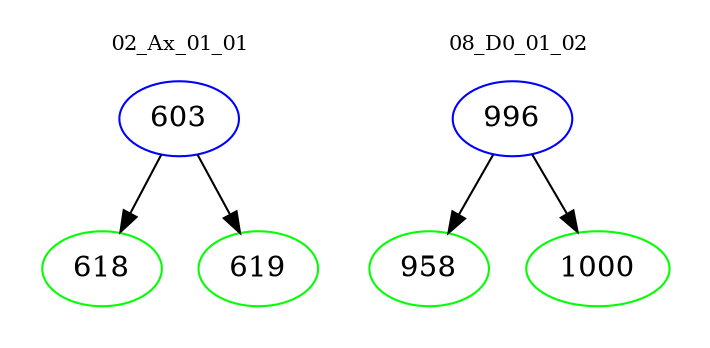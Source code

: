 digraph{
subgraph cluster_0 {
color = white
label = "02_Ax_01_01";
fontsize=10;
T0_603 [label="603", color="blue"]
T0_603 -> T0_618 [color="black"]
T0_618 [label="618", color="green"]
T0_603 -> T0_619 [color="black"]
T0_619 [label="619", color="green"]
}
subgraph cluster_1 {
color = white
label = "08_D0_01_02";
fontsize=10;
T1_996 [label="996", color="blue"]
T1_996 -> T1_958 [color="black"]
T1_958 [label="958", color="green"]
T1_996 -> T1_1000 [color="black"]
T1_1000 [label="1000", color="green"]
}
}
